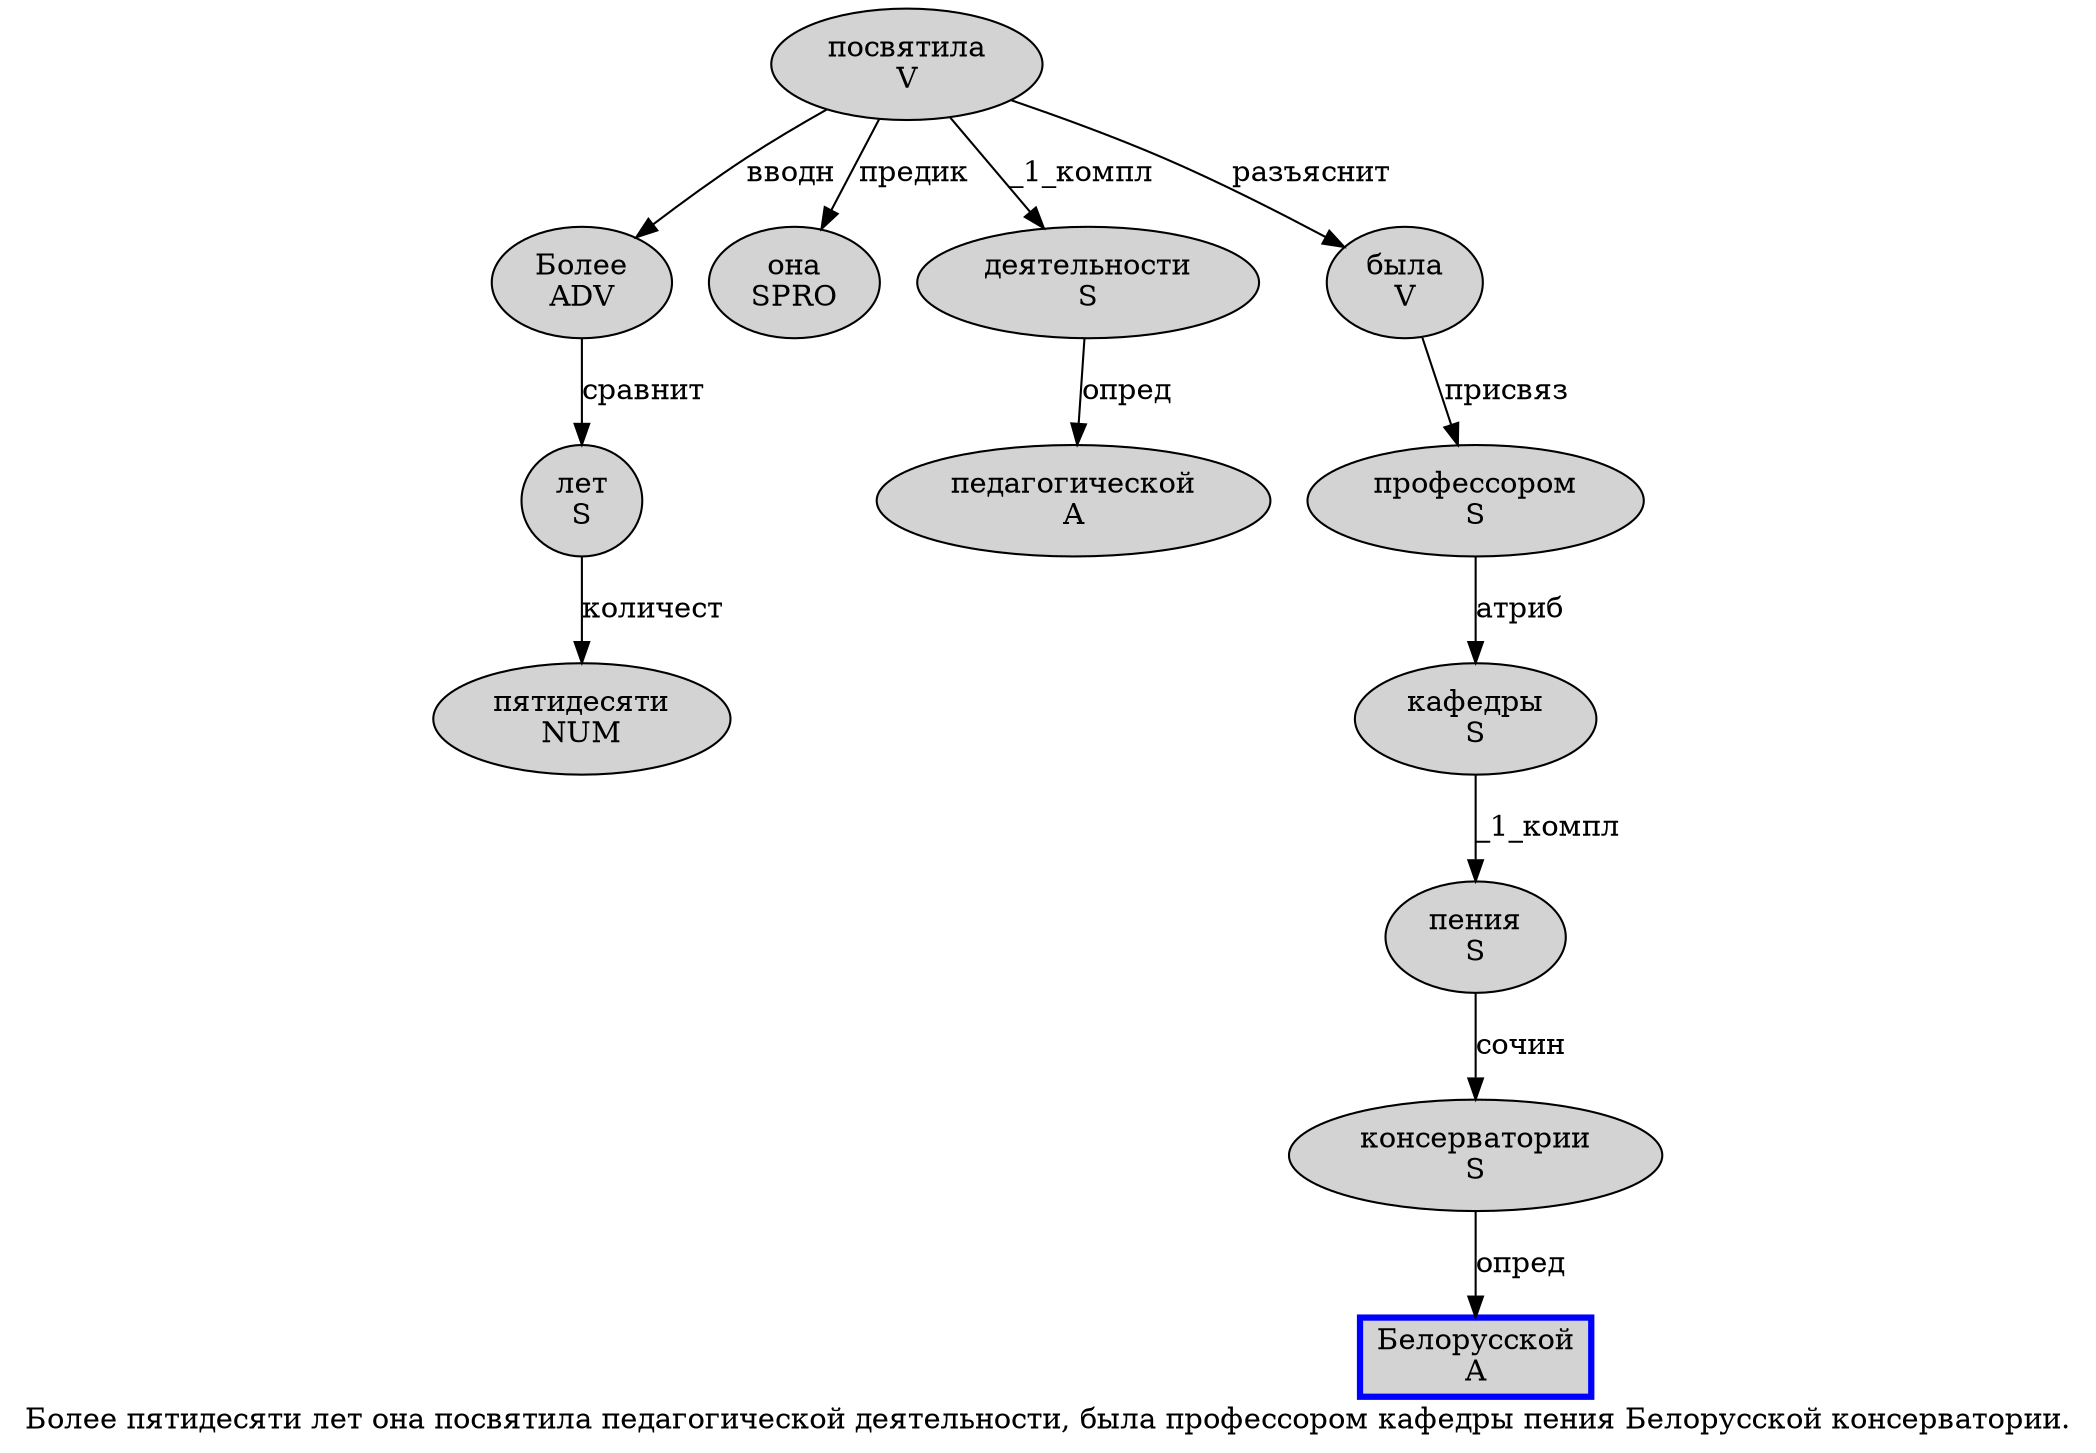 digraph SENTENCE_108 {
	graph [label="Более пятидесяти лет она посвятила педагогической деятельности, была профессором кафедры пения Белорусской консерватории."]
	node [style=filled]
		0 [label="Более
ADV" color="" fillcolor=lightgray penwidth=1 shape=ellipse]
		1 [label="пятидесяти
NUM" color="" fillcolor=lightgray penwidth=1 shape=ellipse]
		2 [label="лет
S" color="" fillcolor=lightgray penwidth=1 shape=ellipse]
		3 [label="она
SPRO" color="" fillcolor=lightgray penwidth=1 shape=ellipse]
		4 [label="посвятила
V" color="" fillcolor=lightgray penwidth=1 shape=ellipse]
		5 [label="педагогической
A" color="" fillcolor=lightgray penwidth=1 shape=ellipse]
		6 [label="деятельности
S" color="" fillcolor=lightgray penwidth=1 shape=ellipse]
		8 [label="была
V" color="" fillcolor=lightgray penwidth=1 shape=ellipse]
		9 [label="профессором
S" color="" fillcolor=lightgray penwidth=1 shape=ellipse]
		10 [label="кафедры
S" color="" fillcolor=lightgray penwidth=1 shape=ellipse]
		11 [label="пения
S" color="" fillcolor=lightgray penwidth=1 shape=ellipse]
		12 [label="Белорусской
A" color=blue fillcolor=lightgray penwidth=3 shape=box]
		13 [label="консерватории
S" color="" fillcolor=lightgray penwidth=1 shape=ellipse]
			10 -> 11 [label="_1_компл"]
			0 -> 2 [label="сравнит"]
			11 -> 13 [label="сочин"]
			4 -> 0 [label="вводн"]
			4 -> 3 [label="предик"]
			4 -> 6 [label="_1_компл"]
			4 -> 8 [label="разъяснит"]
			2 -> 1 [label="количест"]
			6 -> 5 [label="опред"]
			9 -> 10 [label="атриб"]
			8 -> 9 [label="присвяз"]
			13 -> 12 [label="опред"]
}